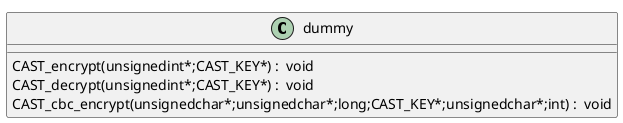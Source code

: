@startuml
!pragma layout smetana
class dummy {
CAST_encrypt(unsignedint*;CAST_KEY*) :  void  [[[./../../.././qc/crypto/cast/c_enc.c.html#80]]]
CAST_decrypt(unsignedint*;CAST_KEY*) :  void  [[[./../../.././qc/crypto/cast/c_enc.c.html#112]]]
CAST_cbc_encrypt(unsignedchar*;unsignedchar*;long;CAST_KEY*;unsignedchar*;int) :  void  [[[./../../.././qc/crypto/cast/c_enc.c.html#144]]]
} 
@enduml
